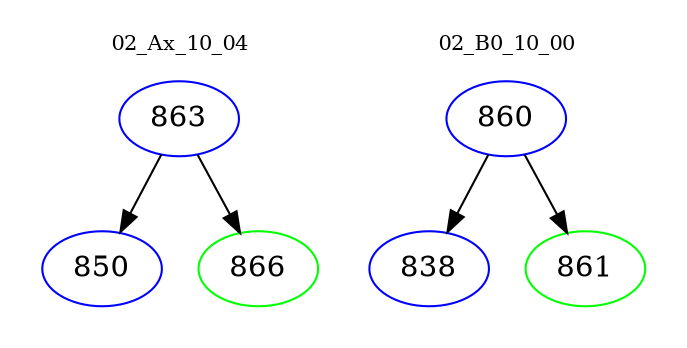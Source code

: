 digraph{
subgraph cluster_0 {
color = white
label = "02_Ax_10_04";
fontsize=10;
T0_863 [label="863", color="blue"]
T0_863 -> T0_850 [color="black"]
T0_850 [label="850", color="blue"]
T0_863 -> T0_866 [color="black"]
T0_866 [label="866", color="green"]
}
subgraph cluster_1 {
color = white
label = "02_B0_10_00";
fontsize=10;
T1_860 [label="860", color="blue"]
T1_860 -> T1_838 [color="black"]
T1_838 [label="838", color="blue"]
T1_860 -> T1_861 [color="black"]
T1_861 [label="861", color="green"]
}
}
